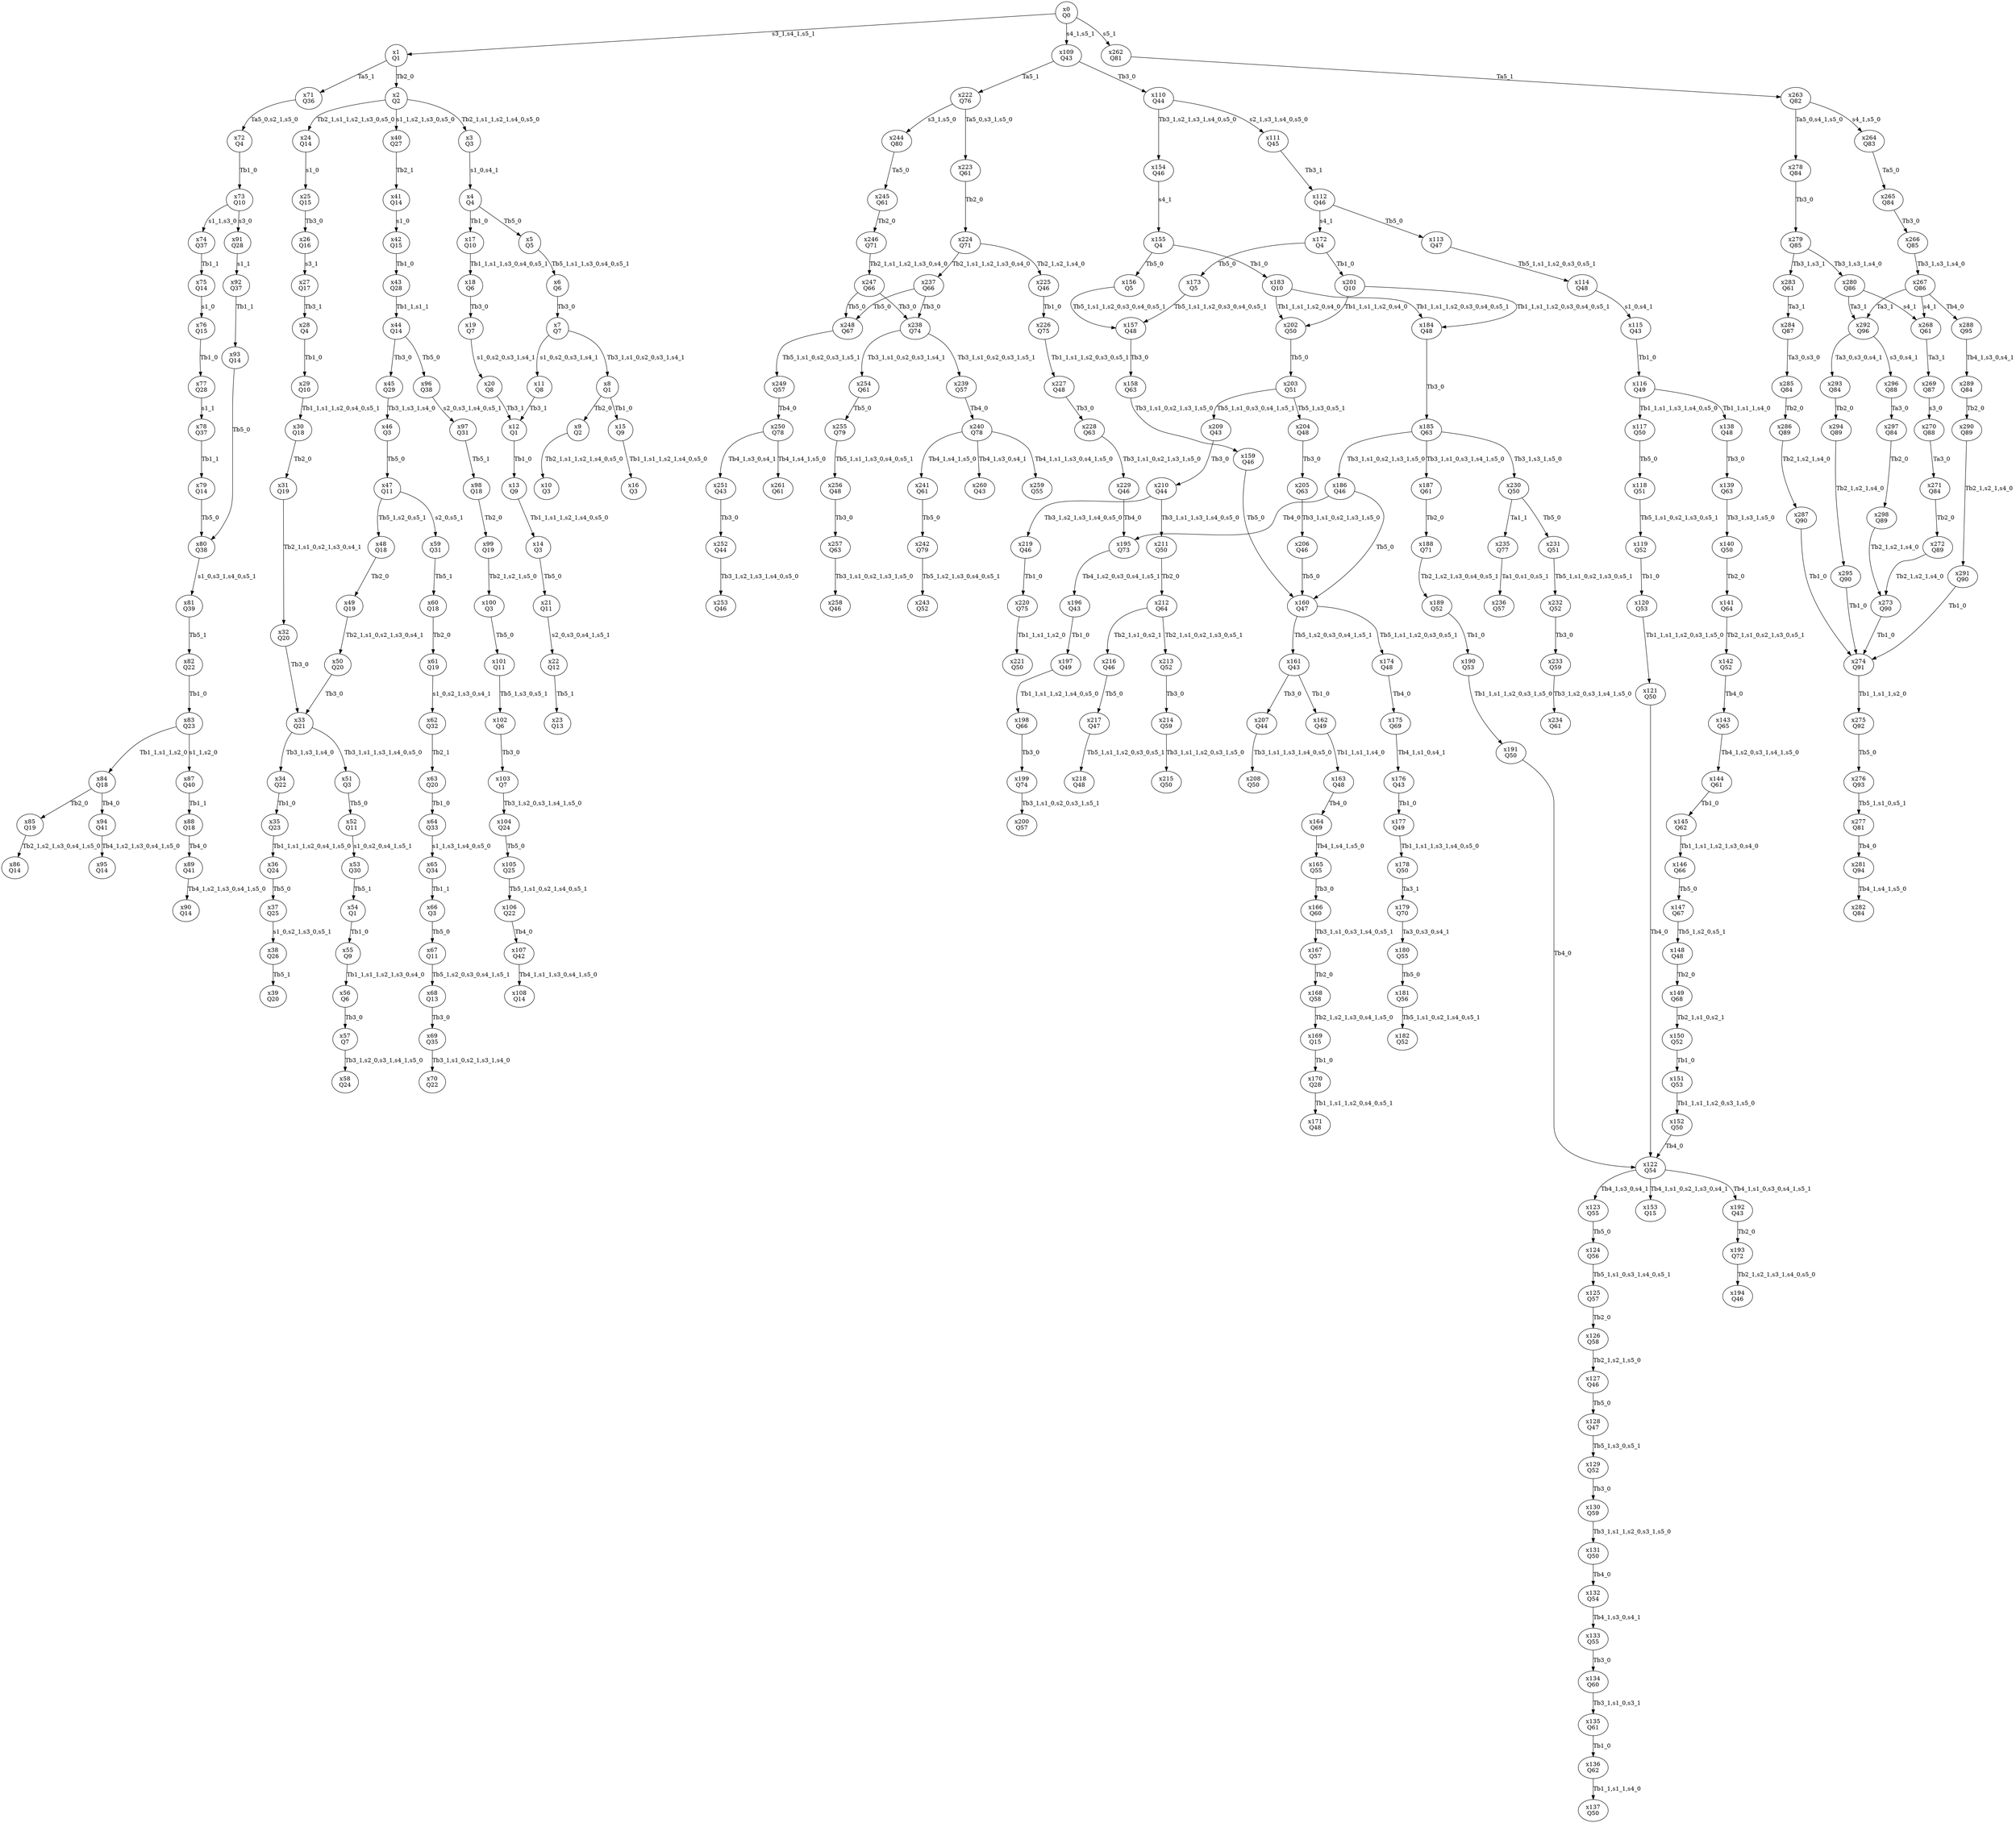 strict digraph  {
	node [label="\N"];
	Q0Q0Q0Q0	 [label="x0
Q0"];
	Q0Q0Q0Q1	 [label="x1
Q1"];
	Q0Q0Q0Q0 -> Q0Q0Q0Q1	 [label="s3_1,s4_1,s5_1"];
	Q0Q0Q0Q43	 [label="x109
Q43"];
	Q0Q0Q0Q0 -> Q0Q0Q0Q43	 [label="s4_1,s5_1"];
	Q0Q0Q0Q81	 [label="x262
Q81"];
	Q0Q0Q0Q0 -> Q0Q0Q0Q81	 [label=s5_1];
	Q0Q0Q1Q2	 [label="x2
Q2"];
	Q0Q0Q0Q1 -> Q0Q0Q1Q2	 [label=Tb2_0];
	Q0Q0Q1Q36	 [label="x71
Q36"];
	Q0Q0Q0Q1 -> Q0Q0Q1Q36	 [label=Ta5_1];
	Q0Q1Q2Q3	 [label="x3
Q3"];
	Q0Q0Q1Q2 -> Q0Q1Q2Q3	 [label="Tb2_1,s1_1,s2_1,s4_0,s5_0"];
	Q0Q1Q2Q14	 [label="x24
Q14"];
	Q0Q0Q1Q2 -> Q0Q1Q2Q14	 [label="Tb2_1,s1_1,s2_1,s3_0,s5_0"];
	Q0Q1Q2Q27	 [label="x40
Q27"];
	Q0Q0Q1Q2 -> Q0Q1Q2Q27	 [label="s1_1,s2_1,s3_0,s5_0"];
	Q1Q2Q3Q4	 [label="x4
Q4"];
	Q0Q1Q2Q3 -> Q1Q2Q3Q4	 [label="s1_0,s4_1"];
	Q2Q3Q4Q5	 [label="x5
Q5"];
	Q1Q2Q3Q4 -> Q2Q3Q4Q5	 [label=Tb5_0];
	Q2Q3Q4Q10	 [label="x17
Q10"];
	Q1Q2Q3Q4 -> Q2Q3Q4Q10	 [label=Tb1_0];
	Q3Q4Q5Q6	 [label="x6
Q6"];
	Q2Q3Q4Q5 -> Q3Q4Q5Q6	 [label="Tb5_1,s1_1,s3_0,s4_0,s5_1"];
	Q4Q5Q6Q7	 [label="x7
Q7"];
	Q3Q4Q5Q6 -> Q4Q5Q6Q7	 [label=Tb3_0];
	Q5Q6Q7Q1	 [label="x8
Q1"];
	Q4Q5Q6Q7 -> Q5Q6Q7Q1	 [label="Tb3_1,s1_0,s2_0,s3_1,s4_1"];
	Q5Q6Q7Q8	 [label="x11
Q8"];
	Q4Q5Q6Q7 -> Q5Q6Q7Q8	 [label="s1_0,s2_0,s3_1,s4_1"];
	Q6Q7Q1Q2	 [label="x9
Q2"];
	Q5Q6Q7Q1 -> Q6Q7Q1Q2	 [label=Tb2_0];
	Q6Q7Q1Q9	 [label="x15
Q9"];
	Q5Q6Q7Q1 -> Q6Q7Q1Q9	 [label=Tb1_0];
	Q7Q1Q2Q3	 [label="x10
Q3"];
	Q6Q7Q1Q2 -> Q7Q1Q2Q3	 [label="Tb2_1,s1_1,s2_1,s4_0,s5_0"];
	Q6Q7Q8Q1	 [label="x12
Q1"];
	Q5Q6Q7Q8 -> Q6Q7Q8Q1	 [label=Tb3_1];
	Q7Q8Q1Q9	 [label="x13
Q9"];
	Q6Q7Q8Q1 -> Q7Q8Q1Q9	 [label=Tb1_0];
	Q8Q1Q9Q3	 [label="x14
Q3"];
	Q7Q8Q1Q9 -> Q8Q1Q9Q3	 [label="Tb1_1,s1_1,s2_1,s4_0,s5_0"];
	Q1Q9Q3Q11	 [label="x21
Q11"];
	Q8Q1Q9Q3 -> Q1Q9Q3Q11	 [label=Tb5_0];
	Q7Q1Q9Q3	 [label="x16
Q3"];
	Q6Q7Q1Q9 -> Q7Q1Q9Q3	 [label="Tb1_1,s1_1,s2_1,s4_0,s5_0"];
	Q3Q4Q10Q6	 [label="x18
Q6"];
	Q2Q3Q4Q10 -> Q3Q4Q10Q6	 [label="Tb1_1,s1_1,s3_0,s4_0,s5_1"];
	Q4Q10Q6Q7	 [label="x19
Q7"];
	Q3Q4Q10Q6 -> Q4Q10Q6Q7	 [label=Tb3_0];
	Q10Q6Q7Q8	 [label="x20
Q8"];
	Q4Q10Q6Q7 -> Q10Q6Q7Q8	 [label="s1_0,s2_0,s3_1,s4_1"];
	Q10Q6Q7Q8 -> Q6Q7Q8Q1	 [label=Tb3_1];
	Q9Q3Q11Q12	 [label="x22
Q12"];
	Q1Q9Q3Q11 -> Q9Q3Q11Q12	 [label="s2_0,s3_0,s4_1,s5_1"];
	Q3Q11Q12Q13	 [label="x23
Q13"];
	Q9Q3Q11Q12 -> Q3Q11Q12Q13	 [label=Tb5_1];
	Q1Q2Q14Q15	 [label="x25
Q15"];
	Q0Q1Q2Q14 -> Q1Q2Q14Q15	 [label=s1_0];
	Q2Q14Q15Q16	 [label="x26
Q16"];
	Q1Q2Q14Q15 -> Q2Q14Q15Q16	 [label=Tb3_0];
	Q14Q15Q16Q17	 [label="x27
Q17"];
	Q2Q14Q15Q16 -> Q14Q15Q16Q17	 [label=s3_1];
	Q15Q16Q17Q4	 [label="x28
Q4"];
	Q14Q15Q16Q17 -> Q15Q16Q17Q4	 [label=Tb3_1];
	Q16Q17Q4Q10	 [label="x29
Q10"];
	Q15Q16Q17Q4 -> Q16Q17Q4Q10	 [label=Tb1_0];
	Q17Q4Q10Q18	 [label="x30
Q18"];
	Q16Q17Q4Q10 -> Q17Q4Q10Q18	 [label="Tb1_1,s1_1,s2_0,s4_0,s5_1"];
	Q4Q10Q18Q19	 [label="x31
Q19"];
	Q17Q4Q10Q18 -> Q4Q10Q18Q19	 [label=Tb2_0];
	Q10Q18Q19Q20	 [label="x32
Q20"];
	Q4Q10Q18Q19 -> Q10Q18Q19Q20	 [label="Tb2_1,s1_0,s2_1,s3_0,s4_1"];
	Q18Q19Q20Q21	 [label="x33
Q21"];
	Q10Q18Q19Q20 -> Q18Q19Q20Q21	 [label=Tb3_0];
	Q19Q20Q21Q22	 [label="x34
Q22"];
	Q18Q19Q20Q21 -> Q19Q20Q21Q22	 [label="Tb3_1,s3_1,s4_0"];
	Q19Q20Q21Q3	 [label="x51
Q3"];
	Q18Q19Q20Q21 -> Q19Q20Q21Q3	 [label="Tb3_1,s1_1,s3_1,s4_0,s5_0"];
	Q20Q21Q22Q23	 [label="x35
Q23"];
	Q19Q20Q21Q22 -> Q20Q21Q22Q23	 [label=Tb1_0];
	Q21Q22Q23Q24	 [label="x36
Q24"];
	Q20Q21Q22Q23 -> Q21Q22Q23Q24	 [label="Tb1_1,s1_1,s2_0,s4_1,s5_0"];
	Q22Q23Q24Q25	 [label="x37
Q25"];
	Q21Q22Q23Q24 -> Q22Q23Q24Q25	 [label=Tb5_0];
	Q23Q24Q25Q26	 [label="x38
Q26"];
	Q22Q23Q24Q25 -> Q23Q24Q25Q26	 [label="s1_0,s2_1,s3_0,s5_1"];
	Q24Q25Q26Q20	 [label="x39
Q20"];
	Q23Q24Q25Q26 -> Q24Q25Q26Q20	 [label=Tb5_1];
	Q1Q2Q27Q14	 [label="x41
Q14"];
	Q0Q1Q2Q27 -> Q1Q2Q27Q14	 [label=Tb2_1];
	Q2Q27Q14Q15	 [label="x42
Q15"];
	Q1Q2Q27Q14 -> Q2Q27Q14Q15	 [label=s1_0];
	Q27Q14Q15Q28	 [label="x43
Q28"];
	Q2Q27Q14Q15 -> Q27Q14Q15Q28	 [label=Tb1_0];
	Q14Q15Q28Q14	 [label="x44
Q14"];
	Q27Q14Q15Q28 -> Q14Q15Q28Q14	 [label="Tb1_1,s1_1"];
	Q15Q28Q14Q29	 [label="x45
Q29"];
	Q14Q15Q28Q14 -> Q15Q28Q14Q29	 [label=Tb3_0];
	Q15Q28Q14Q38	 [label="x96
Q38"];
	Q14Q15Q28Q14 -> Q15Q28Q14Q38	 [label=Tb5_0];
	Q28Q14Q29Q3	 [label="x46
Q3"];
	Q15Q28Q14Q29 -> Q28Q14Q29Q3	 [label="Tb3_1,s3_1,s4_0"];
	Q14Q29Q3Q11	 [label="x47
Q11"];
	Q28Q14Q29Q3 -> Q14Q29Q3Q11	 [label=Tb5_0];
	Q29Q3Q11Q18	 [label="x48
Q18"];
	Q14Q29Q3Q11 -> Q29Q3Q11Q18	 [label="Tb5_1,s2_0,s5_1"];
	Q29Q3Q11Q31	 [label="x59
Q31"];
	Q14Q29Q3Q11 -> Q29Q3Q11Q31	 [label="s2_0,s5_1"];
	Q3Q11Q18Q19	 [label="x49
Q19"];
	Q29Q3Q11Q18 -> Q3Q11Q18Q19	 [label=Tb2_0];
	Q11Q18Q19Q20	 [label="x50
Q20"];
	Q3Q11Q18Q19 -> Q11Q18Q19Q20	 [label="Tb2_1,s1_0,s2_1,s3_0,s4_1"];
	Q11Q18Q19Q20 -> Q18Q19Q20Q21	 [label=Tb3_0];
	Q20Q21Q3Q11	 [label="x52
Q11"];
	Q19Q20Q21Q3 -> Q20Q21Q3Q11	 [label=Tb5_0];
	Q21Q3Q11Q30	 [label="x53
Q30"];
	Q20Q21Q3Q11 -> Q21Q3Q11Q30	 [label="s1_0,s2_0,s4_1,s5_1"];
	Q3Q11Q30Q1	 [label="x54
Q1"];
	Q21Q3Q11Q30 -> Q3Q11Q30Q1	 [label=Tb5_1];
	Q11Q30Q1Q9	 [label="x55
Q9"];
	Q3Q11Q30Q1 -> Q11Q30Q1Q9	 [label=Tb1_0];
	Q30Q1Q9Q6	 [label="x56
Q6"];
	Q11Q30Q1Q9 -> Q30Q1Q9Q6	 [label="Tb1_1,s1_1,s2_1,s3_0,s4_0"];
	Q1Q9Q6Q7	 [label="x57
Q7"];
	Q30Q1Q9Q6 -> Q1Q9Q6Q7	 [label=Tb3_0];
	Q9Q6Q7Q24	 [label="x58
Q24"];
	Q1Q9Q6Q7 -> Q9Q6Q7Q24	 [label="Tb3_1,s2_0,s3_1,s4_1,s5_0"];
	Q3Q11Q31Q18	 [label="x60
Q18"];
	Q29Q3Q11Q31 -> Q3Q11Q31Q18	 [label=Tb5_1];
	Q11Q31Q18Q19	 [label="x61
Q19"];
	Q3Q11Q31Q18 -> Q11Q31Q18Q19	 [label=Tb2_0];
	Q31Q18Q19Q32	 [label="x62
Q32"];
	Q11Q31Q18Q19 -> Q31Q18Q19Q32	 [label="s1_0,s2_1,s3_0,s4_1"];
	Q18Q19Q32Q20	 [label="x63
Q20"];
	Q31Q18Q19Q32 -> Q18Q19Q32Q20	 [label=Tb2_1];
	Q19Q32Q20Q33	 [label="x64
Q33"];
	Q18Q19Q32Q20 -> Q19Q32Q20Q33	 [label=Tb1_0];
	Q32Q20Q33Q34	 [label="x65
Q34"];
	Q19Q32Q20Q33 -> Q32Q20Q33Q34	 [label="s1_1,s3_1,s4_0,s5_0"];
	Q20Q33Q34Q3	 [label="x66
Q3"];
	Q32Q20Q33Q34 -> Q20Q33Q34Q3	 [label=Tb1_1];
	Q33Q34Q3Q11	 [label="x67
Q11"];
	Q20Q33Q34Q3 -> Q33Q34Q3Q11	 [label=Tb5_0];
	Q34Q3Q11Q13	 [label="x68
Q13"];
	Q33Q34Q3Q11 -> Q34Q3Q11Q13	 [label="Tb5_1,s2_0,s3_0,s4_1,s5_1"];
	Q3Q11Q13Q35	 [label="x69
Q35"];
	Q34Q3Q11Q13 -> Q3Q11Q13Q35	 [label=Tb3_0];
	Q11Q13Q35Q22	 [label="x70
Q22"];
	Q3Q11Q13Q35 -> Q11Q13Q35Q22	 [label="Tb3_1,s1_0,s2_1,s3_1,s4_0"];
	Q0Q1Q36Q4	 [label="x72
Q4"];
	Q0Q0Q1Q36 -> Q0Q1Q36Q4	 [label="Ta5_0,s2_1,s5_0"];
	Q1Q36Q4Q10	 [label="x73
Q10"];
	Q0Q1Q36Q4 -> Q1Q36Q4Q10	 [label=Tb1_0];
	Q36Q4Q10Q37	 [label="x74
Q37"];
	Q1Q36Q4Q10 -> Q36Q4Q10Q37	 [label="s1_1,s3_0"];
	Q36Q4Q10Q28	 [label="x91
Q28"];
	Q1Q36Q4Q10 -> Q36Q4Q10Q28	 [label=s3_0];
	Q4Q10Q37Q14	 [label="x75
Q14"];
	Q36Q4Q10Q37 -> Q4Q10Q37Q14	 [label=Tb1_1];
	Q10Q37Q14Q15	 [label="x76
Q15"];
	Q4Q10Q37Q14 -> Q10Q37Q14Q15	 [label=s1_0];
	Q37Q14Q15Q28	 [label="x77
Q28"];
	Q10Q37Q14Q15 -> Q37Q14Q15Q28	 [label=Tb1_0];
	Q14Q15Q28Q37	 [label="x78
Q37"];
	Q37Q14Q15Q28 -> Q14Q15Q28Q37	 [label=s1_1];
	Q15Q28Q37Q14	 [label="x79
Q14"];
	Q14Q15Q28Q37 -> Q15Q28Q37Q14	 [label=Tb1_1];
	Q28Q37Q14Q38	 [label="x80
Q38"];
	Q15Q28Q37Q14 -> Q28Q37Q14Q38	 [label=Tb5_0];
	Q37Q14Q38Q39	 [label="x81
Q39"];
	Q28Q37Q14Q38 -> Q37Q14Q38Q39	 [label="s1_0,s3_1,s4_0,s5_1"];
	Q14Q38Q39Q22	 [label="x82
Q22"];
	Q37Q14Q38Q39 -> Q14Q38Q39Q22	 [label=Tb5_1];
	Q38Q39Q22Q23	 [label="x83
Q23"];
	Q14Q38Q39Q22 -> Q38Q39Q22Q23	 [label=Tb1_0];
	Q39Q22Q23Q18	 [label="x84
Q18"];
	Q38Q39Q22Q23 -> Q39Q22Q23Q18	 [label="Tb1_1,s1_1,s2_0"];
	Q39Q22Q23Q40	 [label="x87
Q40"];
	Q38Q39Q22Q23 -> Q39Q22Q23Q40	 [label="s1_1,s2_0"];
	Q22Q23Q18Q19	 [label="x85
Q19"];
	Q39Q22Q23Q18 -> Q22Q23Q18Q19	 [label=Tb2_0];
	Q22Q23Q18Q41	 [label="x94
Q41"];
	Q39Q22Q23Q18 -> Q22Q23Q18Q41	 [label=Tb4_0];
	Q23Q18Q19Q14	 [label="x86
Q14"];
	Q22Q23Q18Q19 -> Q23Q18Q19Q14	 [label="Tb2_1,s2_1,s3_0,s4_1,s5_0"];
	Q22Q23Q40Q18	 [label="x88
Q18"];
	Q39Q22Q23Q40 -> Q22Q23Q40Q18	 [label=Tb1_1];
	Q23Q40Q18Q41	 [label="x89
Q41"];
	Q22Q23Q40Q18 -> Q23Q40Q18Q41	 [label=Tb4_0];
	Q40Q18Q41Q14	 [label="x90
Q14"];
	Q23Q40Q18Q41 -> Q40Q18Q41Q14	 [label="Tb4_1,s2_1,s3_0,s4_1,s5_0"];
	Q4Q10Q28Q37	 [label="x92
Q37"];
	Q36Q4Q10Q28 -> Q4Q10Q28Q37	 [label=s1_1];
	Q10Q28Q37Q14	 [label="x93
Q14"];
	Q4Q10Q28Q37 -> Q10Q28Q37Q14	 [label=Tb1_1];
	Q10Q28Q37Q14 -> Q28Q37Q14Q38	 [label=Tb5_0];
	Q23Q18Q41Q14	 [label="x95
Q14"];
	Q22Q23Q18Q41 -> Q23Q18Q41Q14	 [label="Tb4_1,s2_1,s3_0,s4_1,s5_0"];
	Q28Q14Q38Q31	 [label="x97
Q31"];
	Q15Q28Q14Q38 -> Q28Q14Q38Q31	 [label="s2_0,s3_1,s4_0,s5_1"];
	Q14Q38Q31Q18	 [label="x98
Q18"];
	Q28Q14Q38Q31 -> Q14Q38Q31Q18	 [label=Tb5_1];
	Q38Q31Q18Q19	 [label="x99
Q19"];
	Q14Q38Q31Q18 -> Q38Q31Q18Q19	 [label=Tb2_0];
	Q31Q18Q19Q3	 [label="x100
Q3"];
	Q38Q31Q18Q19 -> Q31Q18Q19Q3	 [label="Tb2_1,s2_1,s5_0"];
	Q18Q19Q3Q11	 [label="x101
Q11"];
	Q31Q18Q19Q3 -> Q18Q19Q3Q11	 [label=Tb5_0];
	Q19Q3Q11Q6	 [label="x102
Q6"];
	Q18Q19Q3Q11 -> Q19Q3Q11Q6	 [label="Tb5_1,s3_0,s5_1"];
	Q3Q11Q6Q7	 [label="x103
Q7"];
	Q19Q3Q11Q6 -> Q3Q11Q6Q7	 [label=Tb3_0];
	Q11Q6Q7Q24	 [label="x104
Q24"];
	Q3Q11Q6Q7 -> Q11Q6Q7Q24	 [label="Tb3_1,s2_0,s3_1,s4_1,s5_0"];
	Q6Q7Q24Q25	 [label="x105
Q25"];
	Q11Q6Q7Q24 -> Q6Q7Q24Q25	 [label=Tb5_0];
	Q7Q24Q25Q22	 [label="x106
Q22"];
	Q6Q7Q24Q25 -> Q7Q24Q25Q22	 [label="Tb5_1,s1_0,s2_1,s4_0,s5_1"];
	Q24Q25Q22Q42	 [label="x107
Q42"];
	Q7Q24Q25Q22 -> Q24Q25Q22Q42	 [label=Tb4_0];
	Q25Q22Q42Q14	 [label="x108
Q14"];
	Q24Q25Q22Q42 -> Q25Q22Q42Q14	 [label="Tb4_1,s1_1,s3_0,s4_1,s5_0"];
	Q0Q0Q43Q44	 [label="x110
Q44"];
	Q0Q0Q0Q43 -> Q0Q0Q43Q44	 [label=Tb3_0];
	Q0Q0Q43Q76	 [label="x222
Q76"];
	Q0Q0Q0Q43 -> Q0Q0Q43Q76	 [label=Ta5_1];
	Q0Q43Q44Q45	 [label="x111
Q45"];
	Q0Q0Q43Q44 -> Q0Q43Q44Q45	 [label="s2_1,s3_1,s4_0,s5_0"];
	Q0Q43Q44Q46	 [label="x154
Q46"];
	Q0Q0Q43Q44 -> Q0Q43Q44Q46	 [label="Tb3_1,s2_1,s3_1,s4_0,s5_0"];
	Q43Q44Q45Q46	 [label="x112
Q46"];
	Q0Q43Q44Q45 -> Q43Q44Q45Q46	 [label=Tb3_1];
	Q44Q45Q46Q47	 [label="x113
Q47"];
	Q43Q44Q45Q46 -> Q44Q45Q46Q47	 [label=Tb5_0];
	Q44Q45Q46Q4	 [label="x172
Q4"];
	Q43Q44Q45Q46 -> Q44Q45Q46Q4	 [label=s4_1];
	Q45Q46Q47Q48	 [label="x114
Q48"];
	Q44Q45Q46Q47 -> Q45Q46Q47Q48	 [label="Tb5_1,s1_1,s2_0,s3_0,s5_1"];
	Q46Q47Q48Q43	 [label="x115
Q43"];
	Q45Q46Q47Q48 -> Q46Q47Q48Q43	 [label="s1_0,s4_1"];
	Q47Q48Q43Q49	 [label="x116
Q49"];
	Q46Q47Q48Q43 -> Q47Q48Q43Q49	 [label=Tb1_0];
	Q48Q43Q49Q50	 [label="x117
Q50"];
	Q47Q48Q43Q49 -> Q48Q43Q49Q50	 [label="Tb1_1,s1_1,s3_1,s4_0,s5_0"];
	Q48Q43Q49Q48	 [label="x138
Q48"];
	Q47Q48Q43Q49 -> Q48Q43Q49Q48	 [label="Tb1_1,s1_1,s4_0"];
	Q43Q49Q50Q51	 [label="x118
Q51"];
	Q48Q43Q49Q50 -> Q43Q49Q50Q51	 [label=Tb5_0];
	Q49Q50Q51Q52	 [label="x119
Q52"];
	Q43Q49Q50Q51 -> Q49Q50Q51Q52	 [label="Tb5_1,s1_0,s2_1,s3_0,s5_1"];
	Q50Q51Q52Q53	 [label="x120
Q53"];
	Q49Q50Q51Q52 -> Q50Q51Q52Q53	 [label=Tb1_0];
	Q51Q52Q53Q50	 [label="x121
Q50"];
	Q50Q51Q52Q53 -> Q51Q52Q53Q50	 [label="Tb1_1,s1_1,s2_0,s3_1,s5_0"];
	Q52Q53Q50Q54	 [label="x122
Q54"];
	Q51Q52Q53Q50 -> Q52Q53Q50Q54	 [label=Tb4_0];
	Q53Q50Q54Q55	 [label="x123
Q55"];
	Q52Q53Q50Q54 -> Q53Q50Q54Q55	 [label="Tb4_1,s3_0,s4_1"];
	Q53Q50Q54Q15	 [label="x153
Q15"];
	Q52Q53Q50Q54 -> Q53Q50Q54Q15	 [label="Tb4_1,s1_0,s2_1,s3_0,s4_1"];
	Q53Q50Q54Q43	 [label="x192
Q43"];
	Q52Q53Q50Q54 -> Q53Q50Q54Q43	 [label="Tb4_1,s1_0,s3_0,s4_1,s5_1"];
	Q50Q54Q55Q56	 [label="x124
Q56"];
	Q53Q50Q54Q55 -> Q50Q54Q55Q56	 [label=Tb5_0];
	Q54Q55Q56Q57	 [label="x125
Q57"];
	Q50Q54Q55Q56 -> Q54Q55Q56Q57	 [label="Tb5_1,s1_0,s3_1,s4_0,s5_1"];
	Q55Q56Q57Q58	 [label="x126
Q58"];
	Q54Q55Q56Q57 -> Q55Q56Q57Q58	 [label=Tb2_0];
	Q56Q57Q58Q46	 [label="x127
Q46"];
	Q55Q56Q57Q58 -> Q56Q57Q58Q46	 [label="Tb2_1,s2_1,s5_0"];
	Q57Q58Q46Q47	 [label="x128
Q47"];
	Q56Q57Q58Q46 -> Q57Q58Q46Q47	 [label=Tb5_0];
	Q58Q46Q47Q52	 [label="x129
Q52"];
	Q57Q58Q46Q47 -> Q58Q46Q47Q52	 [label="Tb5_1,s3_0,s5_1"];
	Q46Q47Q52Q59	 [label="x130
Q59"];
	Q58Q46Q47Q52 -> Q46Q47Q52Q59	 [label=Tb3_0];
	Q47Q52Q59Q50	 [label="x131
Q50"];
	Q46Q47Q52Q59 -> Q47Q52Q59Q50	 [label="Tb3_1,s1_1,s2_0,s3_1,s5_0"];
	Q52Q59Q50Q54	 [label="x132
Q54"];
	Q47Q52Q59Q50 -> Q52Q59Q50Q54	 [label=Tb4_0];
	Q59Q50Q54Q55	 [label="x133
Q55"];
	Q52Q59Q50Q54 -> Q59Q50Q54Q55	 [label="Tb4_1,s3_0,s4_1"];
	Q50Q54Q55Q60	 [label="x134
Q60"];
	Q59Q50Q54Q55 -> Q50Q54Q55Q60	 [label=Tb3_0];
	Q54Q55Q60Q61	 [label="x135
Q61"];
	Q50Q54Q55Q60 -> Q54Q55Q60Q61	 [label="Tb3_1,s1_0,s3_1"];
	Q55Q60Q61Q62	 [label="x136
Q62"];
	Q54Q55Q60Q61 -> Q55Q60Q61Q62	 [label=Tb1_0];
	Q60Q61Q62Q50	 [label="x137
Q50"];
	Q55Q60Q61Q62 -> Q60Q61Q62Q50	 [label="Tb1_1,s1_1,s4_0"];
	Q43Q49Q48Q63	 [label="x139
Q63"];
	Q48Q43Q49Q48 -> Q43Q49Q48Q63	 [label=Tb3_0];
	Q49Q48Q63Q50	 [label="x140
Q50"];
	Q43Q49Q48Q63 -> Q49Q48Q63Q50	 [label="Tb3_1,s3_1,s5_0"];
	Q48Q63Q50Q64	 [label="x141
Q64"];
	Q49Q48Q63Q50 -> Q48Q63Q50Q64	 [label=Tb2_0];
	Q63Q50Q64Q52	 [label="x142
Q52"];
	Q48Q63Q50Q64 -> Q63Q50Q64Q52	 [label="Tb2_1,s1_0,s2_1,s3_0,s5_1"];
	Q50Q64Q52Q65	 [label="x143
Q65"];
	Q63Q50Q64Q52 -> Q50Q64Q52Q65	 [label=Tb4_0];
	Q64Q52Q65Q61	 [label="x144
Q61"];
	Q50Q64Q52Q65 -> Q64Q52Q65Q61	 [label="Tb4_1,s2_0,s3_1,s4_1,s5_0"];
	Q52Q65Q61Q62	 [label="x145
Q62"];
	Q64Q52Q65Q61 -> Q52Q65Q61Q62	 [label=Tb1_0];
	Q65Q61Q62Q66	 [label="x146
Q66"];
	Q52Q65Q61Q62 -> Q65Q61Q62Q66	 [label="Tb1_1,s1_1,s2_1,s3_0,s4_0"];
	Q61Q62Q66Q67	 [label="x147
Q67"];
	Q65Q61Q62Q66 -> Q61Q62Q66Q67	 [label=Tb5_0];
	Q62Q66Q67Q48	 [label="x148
Q48"];
	Q61Q62Q66Q67 -> Q62Q66Q67Q48	 [label="Tb5_1,s2_0,s5_1"];
	Q66Q67Q48Q68	 [label="x149
Q68"];
	Q62Q66Q67Q48 -> Q66Q67Q48Q68	 [label=Tb2_0];
	Q67Q48Q68Q52	 [label="x150
Q52"];
	Q66Q67Q48Q68 -> Q67Q48Q68Q52	 [label="Tb2_1,s1_0,s2_1"];
	Q48Q68Q52Q53	 [label="x151
Q53"];
	Q67Q48Q68Q52 -> Q48Q68Q52Q53	 [label=Tb1_0];
	Q68Q52Q53Q50	 [label="x152
Q50"];
	Q48Q68Q52Q53 -> Q68Q52Q53Q50	 [label="Tb1_1,s1_1,s2_0,s3_1,s5_0"];
	Q68Q52Q53Q50 -> Q52Q53Q50Q54	 [label=Tb4_0];
	Q43Q44Q46Q4	 [label="x155
Q4"];
	Q0Q43Q44Q46 -> Q43Q44Q46Q4	 [label=s4_1];
	Q44Q46Q4Q5	 [label="x156
Q5"];
	Q43Q44Q46Q4 -> Q44Q46Q4Q5	 [label=Tb5_0];
	Q44Q46Q4Q10	 [label="x183
Q10"];
	Q43Q44Q46Q4 -> Q44Q46Q4Q10	 [label=Tb1_0];
	Q46Q4Q5Q48	 [label="x157
Q48"];
	Q44Q46Q4Q5 -> Q46Q4Q5Q48	 [label="Tb5_1,s1_1,s2_0,s3_0,s4_0,s5_1"];
	Q4Q5Q48Q63	 [label="x158
Q63"];
	Q46Q4Q5Q48 -> Q4Q5Q48Q63	 [label=Tb3_0];
	Q5Q48Q63Q46	 [label="x159
Q46"];
	Q4Q5Q48Q63 -> Q5Q48Q63Q46	 [label="Tb3_1,s1_0,s2_1,s3_1,s5_0"];
	Q48Q63Q46Q47	 [label="x160
Q47"];
	Q5Q48Q63Q46 -> Q48Q63Q46Q47	 [label=Tb5_0];
	Q63Q46Q47Q43	 [label="x161
Q43"];
	Q48Q63Q46Q47 -> Q63Q46Q47Q43	 [label="Tb5_1,s2_0,s3_0,s4_1,s5_1"];
	Q63Q46Q47Q48	 [label="x174
Q48"];
	Q48Q63Q46Q47 -> Q63Q46Q47Q48	 [label="Tb5_1,s1_1,s2_0,s3_0,s5_1"];
	Q46Q47Q43Q49	 [label="x162
Q49"];
	Q63Q46Q47Q43 -> Q46Q47Q43Q49	 [label=Tb1_0];
	Q46Q47Q43Q44	 [label="x207
Q44"];
	Q63Q46Q47Q43 -> Q46Q47Q43Q44	 [label=Tb3_0];
	Q47Q43Q49Q48	 [label="x163
Q48"];
	Q46Q47Q43Q49 -> Q47Q43Q49Q48	 [label="Tb1_1,s1_1,s4_0"];
	Q43Q49Q48Q69	 [label="x164
Q69"];
	Q47Q43Q49Q48 -> Q43Q49Q48Q69	 [label=Tb4_0];
	Q49Q48Q69Q55	 [label="x165
Q55"];
	Q43Q49Q48Q69 -> Q49Q48Q69Q55	 [label="Tb4_1,s4_1,s5_0"];
	Q48Q69Q55Q60	 [label="x166
Q60"];
	Q49Q48Q69Q55 -> Q48Q69Q55Q60	 [label=Tb3_0];
	Q69Q55Q60Q57	 [label="x167
Q57"];
	Q48Q69Q55Q60 -> Q69Q55Q60Q57	 [label="Tb3_1,s1_0,s3_1,s4_0,s5_1"];
	Q55Q60Q57Q58	 [label="x168
Q58"];
	Q69Q55Q60Q57 -> Q55Q60Q57Q58	 [label=Tb2_0];
	Q60Q57Q58Q15	 [label="x169
Q15"];
	Q55Q60Q57Q58 -> Q60Q57Q58Q15	 [label="Tb2_1,s2_1,s3_0,s4_1,s5_0"];
	Q57Q58Q15Q28	 [label="x170
Q28"];
	Q60Q57Q58Q15 -> Q57Q58Q15Q28	 [label=Tb1_0];
	Q58Q15Q28Q48	 [label="x171
Q48"];
	Q57Q58Q15Q28 -> Q58Q15Q28Q48	 [label="Tb1_1,s1_1,s2_0,s4_0,s5_1"];
	Q45Q46Q4Q5	 [label="x173
Q5"];
	Q44Q45Q46Q4 -> Q45Q46Q4Q5	 [label=Tb5_0];
	Q45Q46Q4Q10	 [label="x201
Q10"];
	Q44Q45Q46Q4 -> Q45Q46Q4Q10	 [label=Tb1_0];
	Q45Q46Q4Q5 -> Q46Q4Q5Q48	 [label="Tb5_1,s1_1,s2_0,s3_0,s4_0,s5_1"];
	Q46Q47Q48Q69	 [label="x175
Q69"];
	Q63Q46Q47Q48 -> Q46Q47Q48Q69	 [label=Tb4_0];
	Q47Q48Q69Q43	 [label="x176
Q43"];
	Q46Q47Q48Q69 -> Q47Q48Q69Q43	 [label="Tb4_1,s1_0,s4_1"];
	Q48Q69Q43Q49	 [label="x177
Q49"];
	Q47Q48Q69Q43 -> Q48Q69Q43Q49	 [label=Tb1_0];
	Q69Q43Q49Q50	 [label="x178
Q50"];
	Q48Q69Q43Q49 -> Q69Q43Q49Q50	 [label="Tb1_1,s1_1,s3_1,s4_0,s5_0"];
	Q43Q49Q50Q70	 [label="x179
Q70"];
	Q69Q43Q49Q50 -> Q43Q49Q50Q70	 [label=Ta3_1];
	Q49Q50Q70Q55	 [label="x180
Q55"];
	Q43Q49Q50Q70 -> Q49Q50Q70Q55	 [label="Ta3_0,s3_0,s4_1"];
	Q50Q70Q55Q56	 [label="x181
Q56"];
	Q49Q50Q70Q55 -> Q50Q70Q55Q56	 [label=Tb5_0];
	Q70Q55Q56Q52	 [label="x182
Q52"];
	Q50Q70Q55Q56 -> Q70Q55Q56Q52	 [label="Tb5_1,s1_0,s2_1,s4_0,s5_1"];
	Q46Q4Q10Q48	 [label="x184
Q48"];
	Q44Q46Q4Q10 -> Q46Q4Q10Q48	 [label="Tb1_1,s1_1,s2_0,s3_0,s4_0,s5_1"];
	Q46Q4Q10Q50	 [label="x202
Q50"];
	Q44Q46Q4Q10 -> Q46Q4Q10Q50	 [label="Tb1_1,s1_1,s2_0,s4_0"];
	Q4Q10Q48Q63	 [label="x185
Q63"];
	Q46Q4Q10Q48 -> Q4Q10Q48Q63	 [label=Tb3_0];
	Q10Q48Q63Q46	 [label="x186
Q46"];
	Q4Q10Q48Q63 -> Q10Q48Q63Q46	 [label="Tb3_1,s1_0,s2_1,s3_1,s5_0"];
	Q10Q48Q63Q61	 [label="x187
Q61"];
	Q4Q10Q48Q63 -> Q10Q48Q63Q61	 [label="Tb3_1,s1_0,s3_1,s4_1,s5_0"];
	Q10Q48Q63Q50	 [label="x230
Q50"];
	Q4Q10Q48Q63 -> Q10Q48Q63Q50	 [label="Tb3_1,s3_1,s5_0"];
	Q10Q48Q63Q46 -> Q48Q63Q46Q47	 [label=Tb5_0];
	Q48Q63Q46Q73	 [label="x195
Q73"];
	Q10Q48Q63Q46 -> Q48Q63Q46Q73	 [label=Tb4_0];
	Q48Q63Q61Q71	 [label="x188
Q71"];
	Q10Q48Q63Q61 -> Q48Q63Q61Q71	 [label=Tb2_0];
	Q63Q61Q71Q52	 [label="x189
Q52"];
	Q48Q63Q61Q71 -> Q63Q61Q71Q52	 [label="Tb2_1,s2_1,s3_0,s4_0,s5_1"];
	Q61Q71Q52Q53	 [label="x190
Q53"];
	Q63Q61Q71Q52 -> Q61Q71Q52Q53	 [label=Tb1_0];
	Q71Q52Q53Q50	 [label="x191
Q50"];
	Q61Q71Q52Q53 -> Q71Q52Q53Q50	 [label="Tb1_1,s1_1,s2_0,s3_1,s5_0"];
	Q71Q52Q53Q50 -> Q52Q53Q50Q54	 [label=Tb4_0];
	Q50Q54Q43Q72	 [label="x193
Q72"];
	Q53Q50Q54Q43 -> Q50Q54Q43Q72	 [label=Tb2_0];
	Q54Q43Q72Q46	 [label="x194
Q46"];
	Q50Q54Q43Q72 -> Q54Q43Q72Q46	 [label="Tb2_1,s2_1,s3_1,s4_0,s5_0"];
	Q63Q46Q73Q43	 [label="x196
Q43"];
	Q48Q63Q46Q73 -> Q63Q46Q73Q43	 [label="Tb4_1,s2_0,s3_0,s4_1,s5_1"];
	Q46Q73Q43Q49	 [label="x197
Q49"];
	Q63Q46Q73Q43 -> Q46Q73Q43Q49	 [label=Tb1_0];
	Q73Q43Q49Q66	 [label="x198
Q66"];
	Q46Q73Q43Q49 -> Q73Q43Q49Q66	 [label="Tb1_1,s1_1,s2_1,s4_0,s5_0"];
	Q43Q49Q66Q74	 [label="x199
Q74"];
	Q73Q43Q49Q66 -> Q43Q49Q66Q74	 [label=Tb3_0];
	Q49Q66Q74Q57	 [label="x200
Q57"];
	Q43Q49Q66Q74 -> Q49Q66Q74Q57	 [label="Tb3_1,s1_0,s2_0,s3_1,s5_1"];
	Q45Q46Q4Q10 -> Q46Q4Q10Q48	 [label="Tb1_1,s1_1,s2_0,s3_0,s4_0,s5_1"];
	Q45Q46Q4Q10 -> Q46Q4Q10Q50	 [label="Tb1_1,s1_1,s2_0,s4_0"];
	Q4Q10Q50Q51	 [label="x203
Q51"];
	Q46Q4Q10Q50 -> Q4Q10Q50Q51	 [label=Tb5_0];
	Q10Q50Q51Q48	 [label="x204
Q48"];
	Q4Q10Q50Q51 -> Q10Q50Q51Q48	 [label="Tb5_1,s3_0,s5_1"];
	Q10Q50Q51Q43	 [label="x209
Q43"];
	Q4Q10Q50Q51 -> Q10Q50Q51Q43	 [label="Tb5_1,s1_0,s3_0,s4_1,s5_1"];
	Q50Q51Q48Q63	 [label="x205
Q63"];
	Q10Q50Q51Q48 -> Q50Q51Q48Q63	 [label=Tb3_0];
	Q51Q48Q63Q46	 [label="x206
Q46"];
	Q50Q51Q48Q63 -> Q51Q48Q63Q46	 [label="Tb3_1,s1_0,s2_1,s3_1,s5_0"];
	Q51Q48Q63Q46 -> Q48Q63Q46Q47	 [label=Tb5_0];
	Q47Q43Q44Q50	 [label="x208
Q50"];
	Q46Q47Q43Q44 -> Q47Q43Q44Q50	 [label="Tb3_1,s1_1,s3_1,s4_0,s5_0"];
	Q50Q51Q43Q44	 [label="x210
Q44"];
	Q10Q50Q51Q43 -> Q50Q51Q43Q44	 [label=Tb3_0];
	Q51Q43Q44Q50	 [label="x211
Q50"];
	Q50Q51Q43Q44 -> Q51Q43Q44Q50	 [label="Tb3_1,s1_1,s3_1,s4_0,s5_0"];
	Q51Q43Q44Q46	 [label="x219
Q46"];
	Q50Q51Q43Q44 -> Q51Q43Q44Q46	 [label="Tb3_1,s2_1,s3_1,s4_0,s5_0"];
	Q43Q44Q50Q64	 [label="x212
Q64"];
	Q51Q43Q44Q50 -> Q43Q44Q50Q64	 [label=Tb2_0];
	Q44Q50Q64Q52	 [label="x213
Q52"];
	Q43Q44Q50Q64 -> Q44Q50Q64Q52	 [label="Tb2_1,s1_0,s2_1,s3_0,s5_1"];
	Q44Q50Q64Q46	 [label="x216
Q46"];
	Q43Q44Q50Q64 -> Q44Q50Q64Q46	 [label="Tb2_1,s1_0,s2_1"];
	Q50Q64Q52Q59	 [label="x214
Q59"];
	Q44Q50Q64Q52 -> Q50Q64Q52Q59	 [label=Tb3_0];
	Q64Q52Q59Q50	 [label="x215
Q50"];
	Q50Q64Q52Q59 -> Q64Q52Q59Q50	 [label="Tb3_1,s1_1,s2_0,s3_1,s5_0"];
	Q50Q64Q46Q47	 [label="x217
Q47"];
	Q44Q50Q64Q46 -> Q50Q64Q46Q47	 [label=Tb5_0];
	Q64Q46Q47Q48	 [label="x218
Q48"];
	Q50Q64Q46Q47 -> Q64Q46Q47Q48	 [label="Tb5_1,s1_1,s2_0,s3_0,s5_1"];
	Q43Q44Q46Q75	 [label="x220
Q75"];
	Q51Q43Q44Q46 -> Q43Q44Q46Q75	 [label=Tb1_0];
	Q44Q46Q75Q50	 [label="x221
Q50"];
	Q43Q44Q46Q75 -> Q44Q46Q75Q50	 [label="Tb1_1,s1_1,s2_0"];
	Q0Q43Q76Q61	 [label="x223
Q61"];
	Q0Q0Q43Q76 -> Q0Q43Q76Q61	 [label="Ta5_0,s3_1,s5_0"];
	Q0Q43Q76Q80	 [label="x244
Q80"];
	Q0Q0Q43Q76 -> Q0Q43Q76Q80	 [label="s3_1,s5_0"];
	Q43Q76Q61Q71	 [label="x224
Q71"];
	Q0Q43Q76Q61 -> Q43Q76Q61Q71	 [label=Tb2_0];
	Q76Q61Q71Q46	 [label="x225
Q46"];
	Q43Q76Q61Q71 -> Q76Q61Q71Q46	 [label="Tb2_1,s2_1,s4_0"];
	Q76Q61Q71Q66	 [label="x237
Q66"];
	Q43Q76Q61Q71 -> Q76Q61Q71Q66	 [label="Tb2_1,s1_1,s2_1,s3_0,s4_0"];
	Q61Q71Q46Q75	 [label="x226
Q75"];
	Q76Q61Q71Q46 -> Q61Q71Q46Q75	 [label=Tb1_0];
	Q71Q46Q75Q48	 [label="x227
Q48"];
	Q61Q71Q46Q75 -> Q71Q46Q75Q48	 [label="Tb1_1,s1_1,s2_0,s3_0,s5_1"];
	Q46Q75Q48Q63	 [label="x228
Q63"];
	Q71Q46Q75Q48 -> Q46Q75Q48Q63	 [label=Tb3_0];
	Q75Q48Q63Q46	 [label="x229
Q46"];
	Q46Q75Q48Q63 -> Q75Q48Q63Q46	 [label="Tb3_1,s1_0,s2_1,s3_1,s5_0"];
	Q75Q48Q63Q46 -> Q48Q63Q46Q73	 [label=Tb4_0];
	Q48Q63Q50Q51	 [label="x231
Q51"];
	Q10Q48Q63Q50 -> Q48Q63Q50Q51	 [label=Tb5_0];
	Q48Q63Q50Q77	 [label="x235
Q77"];
	Q10Q48Q63Q50 -> Q48Q63Q50Q77	 [label=Ta1_1];
	Q63Q50Q51Q52	 [label="x232
Q52"];
	Q48Q63Q50Q51 -> Q63Q50Q51Q52	 [label="Tb5_1,s1_0,s2_1,s3_0,s5_1"];
	Q50Q51Q52Q59	 [label="x233
Q59"];
	Q63Q50Q51Q52 -> Q50Q51Q52Q59	 [label=Tb3_0];
	Q51Q52Q59Q61	 [label="x234
Q61"];
	Q50Q51Q52Q59 -> Q51Q52Q59Q61	 [label="Tb3_1,s2_0,s3_1,s4_1,s5_0"];
	Q63Q50Q77Q57	 [label="x236
Q57"];
	Q48Q63Q50Q77 -> Q63Q50Q77Q57	 [label="Ta1_0,s1_0,s5_1"];
	Q61Q71Q66Q74	 [label="x238
Q74"];
	Q76Q61Q71Q66 -> Q61Q71Q66Q74	 [label=Tb3_0];
	Q61Q71Q66Q67	 [label="x248
Q67"];
	Q76Q61Q71Q66 -> Q61Q71Q66Q67	 [label=Tb5_0];
	Q71Q66Q74Q57	 [label="x239
Q57"];
	Q61Q71Q66Q74 -> Q71Q66Q74Q57	 [label="Tb3_1,s1_0,s2_0,s3_1,s5_1"];
	Q71Q66Q74Q61	 [label="x254
Q61"];
	Q61Q71Q66Q74 -> Q71Q66Q74Q61	 [label="Tb3_1,s1_0,s2_0,s3_1,s4_1"];
	Q66Q74Q57Q78	 [label="x240
Q78"];
	Q71Q66Q74Q57 -> Q66Q74Q57Q78	 [label=Tb4_0];
	Q74Q57Q78Q61	 [label="x241
Q61"];
	Q66Q74Q57Q78 -> Q74Q57Q78Q61	 [label="Tb4_1,s4_1,s5_0"];
	Q74Q57Q78Q55	 [label="x259
Q55"];
	Q66Q74Q57Q78 -> Q74Q57Q78Q55	 [label="Tb4_1,s1_1,s3_0,s4_1,s5_0"];
	Q74Q57Q78Q43	 [label="x260
Q43"];
	Q66Q74Q57Q78 -> Q74Q57Q78Q43	 [label="Tb4_1,s3_0,s4_1"];
	Q57Q78Q61Q79	 [label="x242
Q79"];
	Q74Q57Q78Q61 -> Q57Q78Q61Q79	 [label=Tb5_0];
	Q78Q61Q79Q52	 [label="x243
Q52"];
	Q57Q78Q61Q79 -> Q78Q61Q79Q52	 [label="Tb5_1,s2_1,s3_0,s4_0,s5_1"];
	Q43Q76Q80Q61	 [label="x245
Q61"];
	Q0Q43Q76Q80 -> Q43Q76Q80Q61	 [label=Ta5_0];
	Q76Q80Q61Q71	 [label="x246
Q71"];
	Q43Q76Q80Q61 -> Q76Q80Q61Q71	 [label=Tb2_0];
	Q80Q61Q71Q66	 [label="x247
Q66"];
	Q76Q80Q61Q71 -> Q80Q61Q71Q66	 [label="Tb2_1,s1_1,s2_1,s3_0,s4_0"];
	Q80Q61Q71Q66 -> Q61Q71Q66Q74	 [label=Tb3_0];
	Q80Q61Q71Q66 -> Q61Q71Q66Q67	 [label=Tb5_0];
	Q71Q66Q67Q57	 [label="x249
Q57"];
	Q61Q71Q66Q67 -> Q71Q66Q67Q57	 [label="Tb5_1,s1_0,s2_0,s3_1,s5_1"];
	Q66Q67Q57Q78	 [label="x250
Q78"];
	Q71Q66Q67Q57 -> Q66Q67Q57Q78	 [label=Tb4_0];
	Q67Q57Q78Q43	 [label="x251
Q43"];
	Q66Q67Q57Q78 -> Q67Q57Q78Q43	 [label="Tb4_1,s3_0,s4_1"];
	Q67Q57Q78Q61	 [label="x261
Q61"];
	Q66Q67Q57Q78 -> Q67Q57Q78Q61	 [label="Tb4_1,s4_1,s5_0"];
	Q57Q78Q43Q44	 [label="x252
Q44"];
	Q67Q57Q78Q43 -> Q57Q78Q43Q44	 [label=Tb3_0];
	Q78Q43Q44Q46	 [label="x253
Q46"];
	Q57Q78Q43Q44 -> Q78Q43Q44Q46	 [label="Tb3_1,s2_1,s3_1,s4_0,s5_0"];
	Q66Q74Q61Q79	 [label="x255
Q79"];
	Q71Q66Q74Q61 -> Q66Q74Q61Q79	 [label=Tb5_0];
	Q74Q61Q79Q48	 [label="x256
Q48"];
	Q66Q74Q61Q79 -> Q74Q61Q79Q48	 [label="Tb5_1,s1_1,s3_0,s4_0,s5_1"];
	Q61Q79Q48Q63	 [label="x257
Q63"];
	Q74Q61Q79Q48 -> Q61Q79Q48Q63	 [label=Tb3_0];
	Q79Q48Q63Q46	 [label="x258
Q46"];
	Q61Q79Q48Q63 -> Q79Q48Q63Q46	 [label="Tb3_1,s1_0,s2_1,s3_1,s5_0"];
	Q0Q0Q81Q82	 [label="x263
Q82"];
	Q0Q0Q0Q81 -> Q0Q0Q81Q82	 [label=Ta5_1];
	Q0Q81Q82Q83	 [label="x264
Q83"];
	Q0Q0Q81Q82 -> Q0Q81Q82Q83	 [label="s4_1,s5_0"];
	Q0Q81Q82Q84	 [label="x278
Q84"];
	Q0Q0Q81Q82 -> Q0Q81Q82Q84	 [label="Ta5_0,s4_1,s5_0"];
	Q81Q82Q83Q84	 [label="x265
Q84"];
	Q0Q81Q82Q83 -> Q81Q82Q83Q84	 [label=Ta5_0];
	Q82Q83Q84Q85	 [label="x266
Q85"];
	Q81Q82Q83Q84 -> Q82Q83Q84Q85	 [label=Tb3_0];
	Q83Q84Q85Q86	 [label="x267
Q86"];
	Q82Q83Q84Q85 -> Q83Q84Q85Q86	 [label="Tb3_1,s3_1,s4_0"];
	Q84Q85Q86Q61	 [label="x268
Q61"];
	Q83Q84Q85Q86 -> Q84Q85Q86Q61	 [label=s4_1];
	Q84Q85Q86Q95	 [label="x288
Q95"];
	Q83Q84Q85Q86 -> Q84Q85Q86Q95	 [label=Tb4_0];
	Q84Q85Q86Q96	 [label="x292
Q96"];
	Q83Q84Q85Q86 -> Q84Q85Q86Q96	 [label=Ta3_1];
	Q85Q86Q61Q87	 [label="x269
Q87"];
	Q84Q85Q86Q61 -> Q85Q86Q61Q87	 [label=Ta3_1];
	Q86Q61Q87Q88	 [label="x270
Q88"];
	Q85Q86Q61Q87 -> Q86Q61Q87Q88	 [label=s3_0];
	Q61Q87Q88Q84	 [label="x271
Q84"];
	Q86Q61Q87Q88 -> Q61Q87Q88Q84	 [label=Ta3_0];
	Q87Q88Q84Q89	 [label="x272
Q89"];
	Q61Q87Q88Q84 -> Q87Q88Q84Q89	 [label=Tb2_0];
	Q88Q84Q89Q90	 [label="x273
Q90"];
	Q87Q88Q84Q89 -> Q88Q84Q89Q90	 [label="Tb2_1,s2_1,s4_0"];
	Q84Q89Q90Q91	 [label="x274
Q91"];
	Q88Q84Q89Q90 -> Q84Q89Q90Q91	 [label=Tb1_0];
	Q89Q90Q91Q92	 [label="x275
Q92"];
	Q84Q89Q90Q91 -> Q89Q90Q91Q92	 [label="Tb1_1,s1_1,s2_0"];
	Q90Q91Q92Q93	 [label="x276
Q93"];
	Q89Q90Q91Q92 -> Q90Q91Q92Q93	 [label=Tb5_0];
	Q91Q92Q93Q81	 [label="x277
Q81"];
	Q90Q91Q92Q93 -> Q91Q92Q93Q81	 [label="Tb5_1,s1_0,s5_1"];
	Q92Q93Q81Q94	 [label="x281
Q94"];
	Q91Q92Q93Q81 -> Q92Q93Q81Q94	 [label=Tb4_0];
	Q81Q82Q84Q85	 [label="x279
Q85"];
	Q0Q81Q82Q84 -> Q81Q82Q84Q85	 [label=Tb3_0];
	Q82Q84Q85Q86	 [label="x280
Q86"];
	Q81Q82Q84Q85 -> Q82Q84Q85Q86	 [label="Tb3_1,s3_1,s4_0"];
	Q82Q84Q85Q61	 [label="x283
Q61"];
	Q81Q82Q84Q85 -> Q82Q84Q85Q61	 [label="Tb3_1,s3_1"];
	Q82Q84Q85Q86 -> Q84Q85Q86Q61	 [label=s4_1];
	Q82Q84Q85Q86 -> Q84Q85Q86Q96	 [label=Ta3_1];
	Q93Q81Q94Q84	 [label="x282
Q84"];
	Q92Q93Q81Q94 -> Q93Q81Q94Q84	 [label="Tb4_1,s4_1,s5_0"];
	Q84Q85Q61Q87	 [label="x284
Q87"];
	Q82Q84Q85Q61 -> Q84Q85Q61Q87	 [label=Ta3_1];
	Q85Q61Q87Q84	 [label="x285
Q84"];
	Q84Q85Q61Q87 -> Q85Q61Q87Q84	 [label="Ta3_0,s3_0"];
	Q61Q87Q84Q89	 [label="x286
Q89"];
	Q85Q61Q87Q84 -> Q61Q87Q84Q89	 [label=Tb2_0];
	Q87Q84Q89Q90	 [label="x287
Q90"];
	Q61Q87Q84Q89 -> Q87Q84Q89Q90	 [label="Tb2_1,s2_1,s4_0"];
	Q87Q84Q89Q90 -> Q84Q89Q90Q91	 [label=Tb1_0];
	Q85Q86Q95Q84	 [label="x289
Q84"];
	Q84Q85Q86Q95 -> Q85Q86Q95Q84	 [label="Tb4_1,s3_0,s4_1"];
	Q86Q95Q84Q89	 [label="x290
Q89"];
	Q85Q86Q95Q84 -> Q86Q95Q84Q89	 [label=Tb2_0];
	Q95Q84Q89Q90	 [label="x291
Q90"];
	Q86Q95Q84Q89 -> Q95Q84Q89Q90	 [label="Tb2_1,s2_1,s4_0"];
	Q95Q84Q89Q90 -> Q84Q89Q90Q91	 [label=Tb1_0];
	Q85Q86Q96Q84	 [label="x293
Q84"];
	Q84Q85Q86Q96 -> Q85Q86Q96Q84	 [label="Ta3_0,s3_0,s4_1"];
	Q85Q86Q96Q88	 [label="x296
Q88"];
	Q84Q85Q86Q96 -> Q85Q86Q96Q88	 [label="s3_0,s4_1"];
	Q86Q96Q84Q89	 [label="x294
Q89"];
	Q85Q86Q96Q84 -> Q86Q96Q84Q89	 [label=Tb2_0];
	Q96Q84Q89Q90	 [label="x295
Q90"];
	Q86Q96Q84Q89 -> Q96Q84Q89Q90	 [label="Tb2_1,s2_1,s4_0"];
	Q96Q84Q89Q90 -> Q84Q89Q90Q91	 [label=Tb1_0];
	Q86Q96Q88Q84	 [label="x297
Q84"];
	Q85Q86Q96Q88 -> Q86Q96Q88Q84	 [label=Ta3_0];
	Q96Q88Q84Q89	 [label="x298
Q89"];
	Q86Q96Q88Q84 -> Q96Q88Q84Q89	 [label=Tb2_0];
	Q96Q88Q84Q89 -> Q88Q84Q89Q90	 [label="Tb2_1,s2_1,s4_0"];
}
